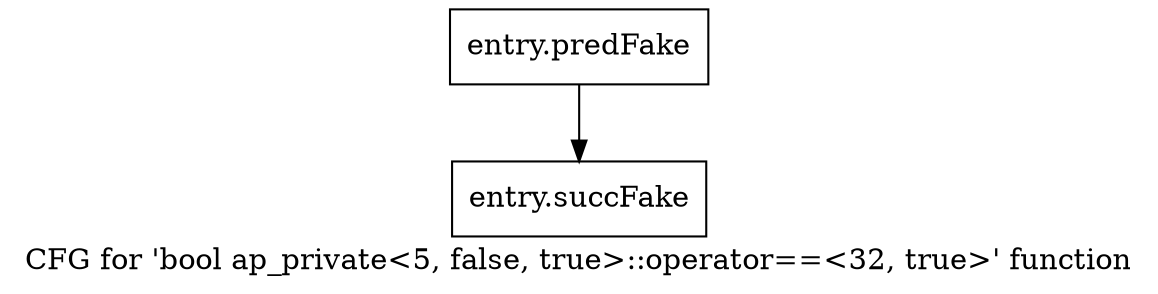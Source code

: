 digraph "CFG for 'bool ap_private\<5, false, true\>::operator==\<32, true\>' function" {
	label="CFG for 'bool ap_private\<5, false, true\>::operator==\<32, true\>' function";

	Node0x5a0b5b0 [shape=record,filename="",linenumber="",label="{entry.predFake}"];
	Node0x5a0b5b0 -> Node0x5ae1780[ callList="" memoryops="" filename="/home/omerfaruk/tools/Xilinx/Vitis_HLS/2023.2/include/etc/ap_private.h" execusionnum="2"];
	Node0x5ae1780 [shape=record,filename="/home/omerfaruk/tools/Xilinx/Vitis_HLS/2023.2/include/etc/ap_private.h",linenumber="2734",label="{entry.succFake}"];
}
